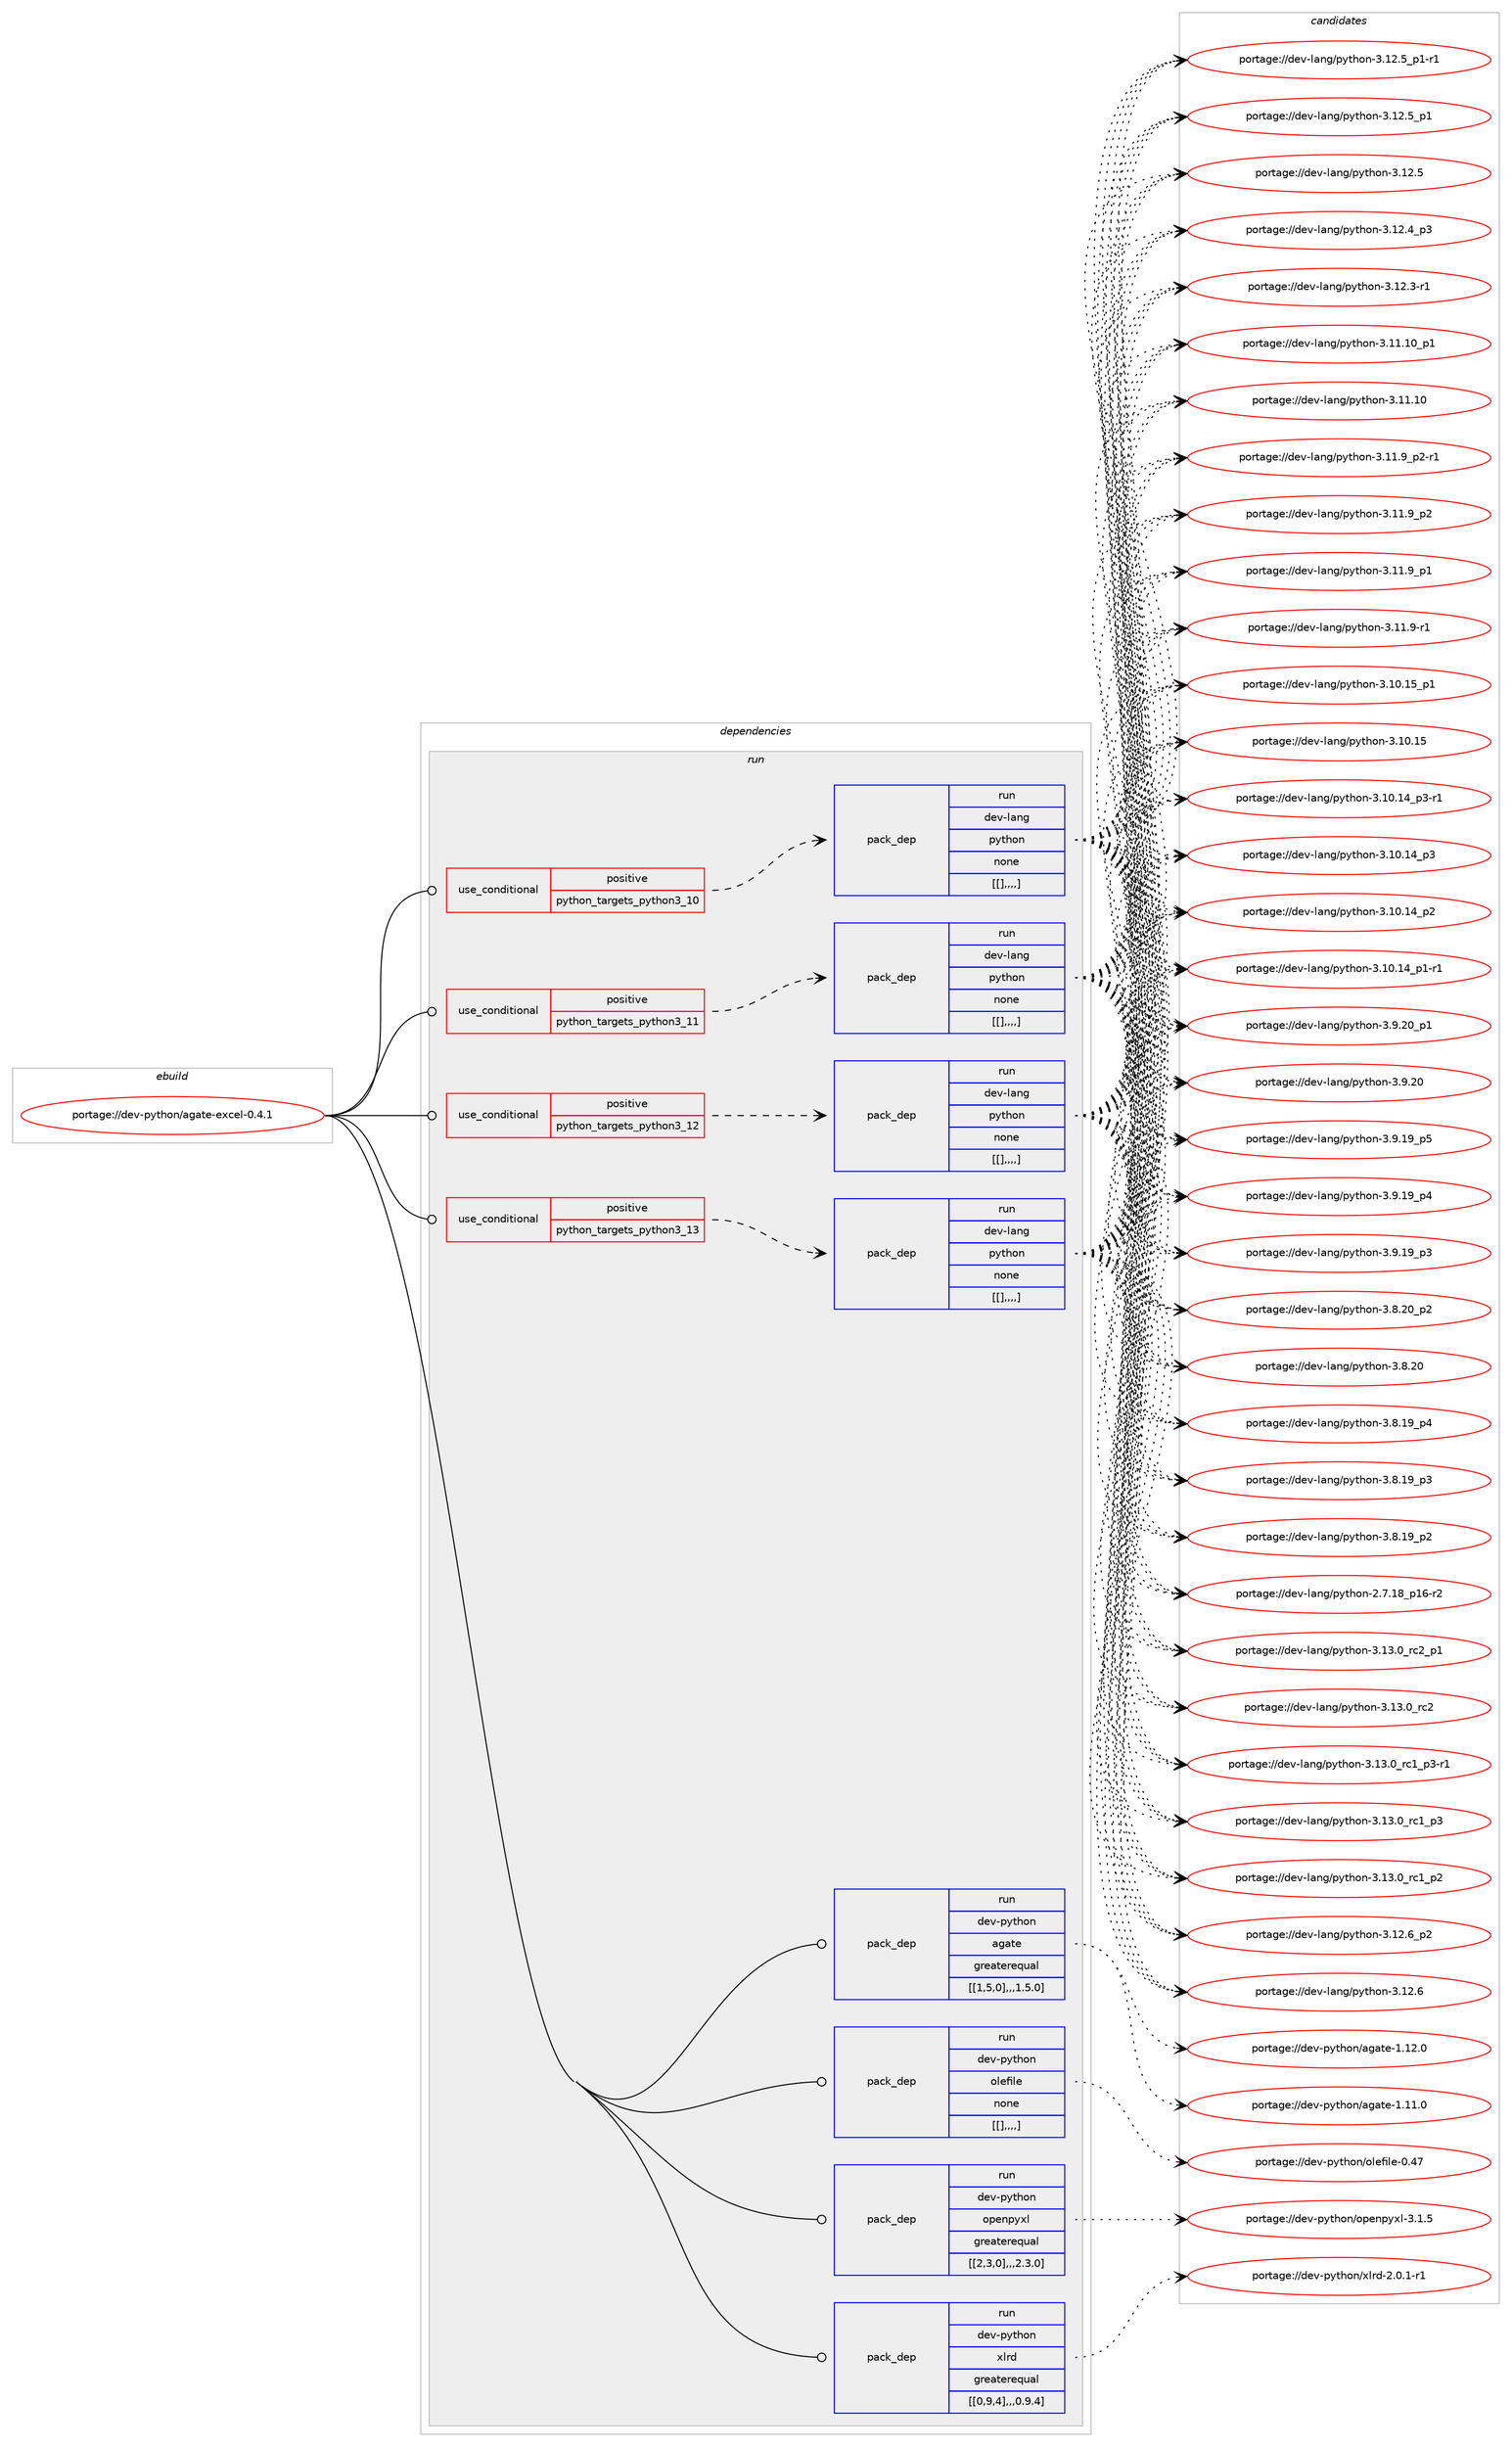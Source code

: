 digraph prolog {

# *************
# Graph options
# *************

newrank=true;
concentrate=true;
compound=true;
graph [rankdir=LR,fontname=Helvetica,fontsize=10,ranksep=1.5];#, ranksep=2.5, nodesep=0.2];
edge  [arrowhead=vee];
node  [fontname=Helvetica,fontsize=10];

# **********
# The ebuild
# **********

subgraph cluster_leftcol {
color=gray;
label=<<i>ebuild</i>>;
id [label="portage://dev-python/agate-excel-0.4.1", color=red, width=4, href="../dev-python/agate-excel-0.4.1.svg"];
}

# ****************
# The dependencies
# ****************

subgraph cluster_midcol {
color=gray;
label=<<i>dependencies</i>>;
subgraph cluster_compile {
fillcolor="#eeeeee";
style=filled;
label=<<i>compile</i>>;
}
subgraph cluster_compileandrun {
fillcolor="#eeeeee";
style=filled;
label=<<i>compile and run</i>>;
}
subgraph cluster_run {
fillcolor="#eeeeee";
style=filled;
label=<<i>run</i>>;
subgraph cond31753 {
dependency142944 [label=<<TABLE BORDER="0" CELLBORDER="1" CELLSPACING="0" CELLPADDING="4"><TR><TD ROWSPAN="3" CELLPADDING="10">use_conditional</TD></TR><TR><TD>positive</TD></TR><TR><TD>python_targets_python3_10</TD></TR></TABLE>>, shape=none, color=red];
subgraph pack109982 {
dependency142945 [label=<<TABLE BORDER="0" CELLBORDER="1" CELLSPACING="0" CELLPADDING="4" WIDTH="220"><TR><TD ROWSPAN="6" CELLPADDING="30">pack_dep</TD></TR><TR><TD WIDTH="110">run</TD></TR><TR><TD>dev-lang</TD></TR><TR><TD>python</TD></TR><TR><TD>none</TD></TR><TR><TD>[[],,,,]</TD></TR></TABLE>>, shape=none, color=blue];
}
dependency142944:e -> dependency142945:w [weight=20,style="dashed",arrowhead="vee"];
}
id:e -> dependency142944:w [weight=20,style="solid",arrowhead="odot"];
subgraph cond31754 {
dependency142946 [label=<<TABLE BORDER="0" CELLBORDER="1" CELLSPACING="0" CELLPADDING="4"><TR><TD ROWSPAN="3" CELLPADDING="10">use_conditional</TD></TR><TR><TD>positive</TD></TR><TR><TD>python_targets_python3_11</TD></TR></TABLE>>, shape=none, color=red];
subgraph pack109983 {
dependency142947 [label=<<TABLE BORDER="0" CELLBORDER="1" CELLSPACING="0" CELLPADDING="4" WIDTH="220"><TR><TD ROWSPAN="6" CELLPADDING="30">pack_dep</TD></TR><TR><TD WIDTH="110">run</TD></TR><TR><TD>dev-lang</TD></TR><TR><TD>python</TD></TR><TR><TD>none</TD></TR><TR><TD>[[],,,,]</TD></TR></TABLE>>, shape=none, color=blue];
}
dependency142946:e -> dependency142947:w [weight=20,style="dashed",arrowhead="vee"];
}
id:e -> dependency142946:w [weight=20,style="solid",arrowhead="odot"];
subgraph cond31755 {
dependency142948 [label=<<TABLE BORDER="0" CELLBORDER="1" CELLSPACING="0" CELLPADDING="4"><TR><TD ROWSPAN="3" CELLPADDING="10">use_conditional</TD></TR><TR><TD>positive</TD></TR><TR><TD>python_targets_python3_12</TD></TR></TABLE>>, shape=none, color=red];
subgraph pack109984 {
dependency142949 [label=<<TABLE BORDER="0" CELLBORDER="1" CELLSPACING="0" CELLPADDING="4" WIDTH="220"><TR><TD ROWSPAN="6" CELLPADDING="30">pack_dep</TD></TR><TR><TD WIDTH="110">run</TD></TR><TR><TD>dev-lang</TD></TR><TR><TD>python</TD></TR><TR><TD>none</TD></TR><TR><TD>[[],,,,]</TD></TR></TABLE>>, shape=none, color=blue];
}
dependency142948:e -> dependency142949:w [weight=20,style="dashed",arrowhead="vee"];
}
id:e -> dependency142948:w [weight=20,style="solid",arrowhead="odot"];
subgraph cond31756 {
dependency142950 [label=<<TABLE BORDER="0" CELLBORDER="1" CELLSPACING="0" CELLPADDING="4"><TR><TD ROWSPAN="3" CELLPADDING="10">use_conditional</TD></TR><TR><TD>positive</TD></TR><TR><TD>python_targets_python3_13</TD></TR></TABLE>>, shape=none, color=red];
subgraph pack109985 {
dependency142951 [label=<<TABLE BORDER="0" CELLBORDER="1" CELLSPACING="0" CELLPADDING="4" WIDTH="220"><TR><TD ROWSPAN="6" CELLPADDING="30">pack_dep</TD></TR><TR><TD WIDTH="110">run</TD></TR><TR><TD>dev-lang</TD></TR><TR><TD>python</TD></TR><TR><TD>none</TD></TR><TR><TD>[[],,,,]</TD></TR></TABLE>>, shape=none, color=blue];
}
dependency142950:e -> dependency142951:w [weight=20,style="dashed",arrowhead="vee"];
}
id:e -> dependency142950:w [weight=20,style="solid",arrowhead="odot"];
subgraph pack109986 {
dependency142952 [label=<<TABLE BORDER="0" CELLBORDER="1" CELLSPACING="0" CELLPADDING="4" WIDTH="220"><TR><TD ROWSPAN="6" CELLPADDING="30">pack_dep</TD></TR><TR><TD WIDTH="110">run</TD></TR><TR><TD>dev-python</TD></TR><TR><TD>agate</TD></TR><TR><TD>greaterequal</TD></TR><TR><TD>[[1,5,0],,,1.5.0]</TD></TR></TABLE>>, shape=none, color=blue];
}
id:e -> dependency142952:w [weight=20,style="solid",arrowhead="odot"];
subgraph pack109987 {
dependency142953 [label=<<TABLE BORDER="0" CELLBORDER="1" CELLSPACING="0" CELLPADDING="4" WIDTH="220"><TR><TD ROWSPAN="6" CELLPADDING="30">pack_dep</TD></TR><TR><TD WIDTH="110">run</TD></TR><TR><TD>dev-python</TD></TR><TR><TD>olefile</TD></TR><TR><TD>none</TD></TR><TR><TD>[[],,,,]</TD></TR></TABLE>>, shape=none, color=blue];
}
id:e -> dependency142953:w [weight=20,style="solid",arrowhead="odot"];
subgraph pack109988 {
dependency142954 [label=<<TABLE BORDER="0" CELLBORDER="1" CELLSPACING="0" CELLPADDING="4" WIDTH="220"><TR><TD ROWSPAN="6" CELLPADDING="30">pack_dep</TD></TR><TR><TD WIDTH="110">run</TD></TR><TR><TD>dev-python</TD></TR><TR><TD>openpyxl</TD></TR><TR><TD>greaterequal</TD></TR><TR><TD>[[2,3,0],,,2.3.0]</TD></TR></TABLE>>, shape=none, color=blue];
}
id:e -> dependency142954:w [weight=20,style="solid",arrowhead="odot"];
subgraph pack109989 {
dependency142955 [label=<<TABLE BORDER="0" CELLBORDER="1" CELLSPACING="0" CELLPADDING="4" WIDTH="220"><TR><TD ROWSPAN="6" CELLPADDING="30">pack_dep</TD></TR><TR><TD WIDTH="110">run</TD></TR><TR><TD>dev-python</TD></TR><TR><TD>xlrd</TD></TR><TR><TD>greaterequal</TD></TR><TR><TD>[[0,9,4],,,0.9.4]</TD></TR></TABLE>>, shape=none, color=blue];
}
id:e -> dependency142955:w [weight=20,style="solid",arrowhead="odot"];
}
}

# **************
# The candidates
# **************

subgraph cluster_choices {
rank=same;
color=gray;
label=<<i>candidates</i>>;

subgraph choice109982 {
color=black;
nodesep=1;
choice100101118451089711010347112121116104111110455146495146489511499509511249 [label="portage://dev-lang/python-3.13.0_rc2_p1", color=red, width=4,href="../dev-lang/python-3.13.0_rc2_p1.svg"];
choice10010111845108971101034711212111610411111045514649514648951149950 [label="portage://dev-lang/python-3.13.0_rc2", color=red, width=4,href="../dev-lang/python-3.13.0_rc2.svg"];
choice1001011184510897110103471121211161041111104551464951464895114994995112514511449 [label="portage://dev-lang/python-3.13.0_rc1_p3-r1", color=red, width=4,href="../dev-lang/python-3.13.0_rc1_p3-r1.svg"];
choice100101118451089711010347112121116104111110455146495146489511499499511251 [label="portage://dev-lang/python-3.13.0_rc1_p3", color=red, width=4,href="../dev-lang/python-3.13.0_rc1_p3.svg"];
choice100101118451089711010347112121116104111110455146495146489511499499511250 [label="portage://dev-lang/python-3.13.0_rc1_p2", color=red, width=4,href="../dev-lang/python-3.13.0_rc1_p2.svg"];
choice100101118451089711010347112121116104111110455146495046549511250 [label="portage://dev-lang/python-3.12.6_p2", color=red, width=4,href="../dev-lang/python-3.12.6_p2.svg"];
choice10010111845108971101034711212111610411111045514649504654 [label="portage://dev-lang/python-3.12.6", color=red, width=4,href="../dev-lang/python-3.12.6.svg"];
choice1001011184510897110103471121211161041111104551464950465395112494511449 [label="portage://dev-lang/python-3.12.5_p1-r1", color=red, width=4,href="../dev-lang/python-3.12.5_p1-r1.svg"];
choice100101118451089711010347112121116104111110455146495046539511249 [label="portage://dev-lang/python-3.12.5_p1", color=red, width=4,href="../dev-lang/python-3.12.5_p1.svg"];
choice10010111845108971101034711212111610411111045514649504653 [label="portage://dev-lang/python-3.12.5", color=red, width=4,href="../dev-lang/python-3.12.5.svg"];
choice100101118451089711010347112121116104111110455146495046529511251 [label="portage://dev-lang/python-3.12.4_p3", color=red, width=4,href="../dev-lang/python-3.12.4_p3.svg"];
choice100101118451089711010347112121116104111110455146495046514511449 [label="portage://dev-lang/python-3.12.3-r1", color=red, width=4,href="../dev-lang/python-3.12.3-r1.svg"];
choice10010111845108971101034711212111610411111045514649494649489511249 [label="portage://dev-lang/python-3.11.10_p1", color=red, width=4,href="../dev-lang/python-3.11.10_p1.svg"];
choice1001011184510897110103471121211161041111104551464949464948 [label="portage://dev-lang/python-3.11.10", color=red, width=4,href="../dev-lang/python-3.11.10.svg"];
choice1001011184510897110103471121211161041111104551464949465795112504511449 [label="portage://dev-lang/python-3.11.9_p2-r1", color=red, width=4,href="../dev-lang/python-3.11.9_p2-r1.svg"];
choice100101118451089711010347112121116104111110455146494946579511250 [label="portage://dev-lang/python-3.11.9_p2", color=red, width=4,href="../dev-lang/python-3.11.9_p2.svg"];
choice100101118451089711010347112121116104111110455146494946579511249 [label="portage://dev-lang/python-3.11.9_p1", color=red, width=4,href="../dev-lang/python-3.11.9_p1.svg"];
choice100101118451089711010347112121116104111110455146494946574511449 [label="portage://dev-lang/python-3.11.9-r1", color=red, width=4,href="../dev-lang/python-3.11.9-r1.svg"];
choice10010111845108971101034711212111610411111045514649484649539511249 [label="portage://dev-lang/python-3.10.15_p1", color=red, width=4,href="../dev-lang/python-3.10.15_p1.svg"];
choice1001011184510897110103471121211161041111104551464948464953 [label="portage://dev-lang/python-3.10.15", color=red, width=4,href="../dev-lang/python-3.10.15.svg"];
choice100101118451089711010347112121116104111110455146494846495295112514511449 [label="portage://dev-lang/python-3.10.14_p3-r1", color=red, width=4,href="../dev-lang/python-3.10.14_p3-r1.svg"];
choice10010111845108971101034711212111610411111045514649484649529511251 [label="portage://dev-lang/python-3.10.14_p3", color=red, width=4,href="../dev-lang/python-3.10.14_p3.svg"];
choice10010111845108971101034711212111610411111045514649484649529511250 [label="portage://dev-lang/python-3.10.14_p2", color=red, width=4,href="../dev-lang/python-3.10.14_p2.svg"];
choice100101118451089711010347112121116104111110455146494846495295112494511449 [label="portage://dev-lang/python-3.10.14_p1-r1", color=red, width=4,href="../dev-lang/python-3.10.14_p1-r1.svg"];
choice100101118451089711010347112121116104111110455146574650489511249 [label="portage://dev-lang/python-3.9.20_p1", color=red, width=4,href="../dev-lang/python-3.9.20_p1.svg"];
choice10010111845108971101034711212111610411111045514657465048 [label="portage://dev-lang/python-3.9.20", color=red, width=4,href="../dev-lang/python-3.9.20.svg"];
choice100101118451089711010347112121116104111110455146574649579511253 [label="portage://dev-lang/python-3.9.19_p5", color=red, width=4,href="../dev-lang/python-3.9.19_p5.svg"];
choice100101118451089711010347112121116104111110455146574649579511252 [label="portage://dev-lang/python-3.9.19_p4", color=red, width=4,href="../dev-lang/python-3.9.19_p4.svg"];
choice100101118451089711010347112121116104111110455146574649579511251 [label="portage://dev-lang/python-3.9.19_p3", color=red, width=4,href="../dev-lang/python-3.9.19_p3.svg"];
choice100101118451089711010347112121116104111110455146564650489511250 [label="portage://dev-lang/python-3.8.20_p2", color=red, width=4,href="../dev-lang/python-3.8.20_p2.svg"];
choice10010111845108971101034711212111610411111045514656465048 [label="portage://dev-lang/python-3.8.20", color=red, width=4,href="../dev-lang/python-3.8.20.svg"];
choice100101118451089711010347112121116104111110455146564649579511252 [label="portage://dev-lang/python-3.8.19_p4", color=red, width=4,href="../dev-lang/python-3.8.19_p4.svg"];
choice100101118451089711010347112121116104111110455146564649579511251 [label="portage://dev-lang/python-3.8.19_p3", color=red, width=4,href="../dev-lang/python-3.8.19_p3.svg"];
choice100101118451089711010347112121116104111110455146564649579511250 [label="portage://dev-lang/python-3.8.19_p2", color=red, width=4,href="../dev-lang/python-3.8.19_p2.svg"];
choice100101118451089711010347112121116104111110455046554649569511249544511450 [label="portage://dev-lang/python-2.7.18_p16-r2", color=red, width=4,href="../dev-lang/python-2.7.18_p16-r2.svg"];
dependency142945:e -> choice100101118451089711010347112121116104111110455146495146489511499509511249:w [style=dotted,weight="100"];
dependency142945:e -> choice10010111845108971101034711212111610411111045514649514648951149950:w [style=dotted,weight="100"];
dependency142945:e -> choice1001011184510897110103471121211161041111104551464951464895114994995112514511449:w [style=dotted,weight="100"];
dependency142945:e -> choice100101118451089711010347112121116104111110455146495146489511499499511251:w [style=dotted,weight="100"];
dependency142945:e -> choice100101118451089711010347112121116104111110455146495146489511499499511250:w [style=dotted,weight="100"];
dependency142945:e -> choice100101118451089711010347112121116104111110455146495046549511250:w [style=dotted,weight="100"];
dependency142945:e -> choice10010111845108971101034711212111610411111045514649504654:w [style=dotted,weight="100"];
dependency142945:e -> choice1001011184510897110103471121211161041111104551464950465395112494511449:w [style=dotted,weight="100"];
dependency142945:e -> choice100101118451089711010347112121116104111110455146495046539511249:w [style=dotted,weight="100"];
dependency142945:e -> choice10010111845108971101034711212111610411111045514649504653:w [style=dotted,weight="100"];
dependency142945:e -> choice100101118451089711010347112121116104111110455146495046529511251:w [style=dotted,weight="100"];
dependency142945:e -> choice100101118451089711010347112121116104111110455146495046514511449:w [style=dotted,weight="100"];
dependency142945:e -> choice10010111845108971101034711212111610411111045514649494649489511249:w [style=dotted,weight="100"];
dependency142945:e -> choice1001011184510897110103471121211161041111104551464949464948:w [style=dotted,weight="100"];
dependency142945:e -> choice1001011184510897110103471121211161041111104551464949465795112504511449:w [style=dotted,weight="100"];
dependency142945:e -> choice100101118451089711010347112121116104111110455146494946579511250:w [style=dotted,weight="100"];
dependency142945:e -> choice100101118451089711010347112121116104111110455146494946579511249:w [style=dotted,weight="100"];
dependency142945:e -> choice100101118451089711010347112121116104111110455146494946574511449:w [style=dotted,weight="100"];
dependency142945:e -> choice10010111845108971101034711212111610411111045514649484649539511249:w [style=dotted,weight="100"];
dependency142945:e -> choice1001011184510897110103471121211161041111104551464948464953:w [style=dotted,weight="100"];
dependency142945:e -> choice100101118451089711010347112121116104111110455146494846495295112514511449:w [style=dotted,weight="100"];
dependency142945:e -> choice10010111845108971101034711212111610411111045514649484649529511251:w [style=dotted,weight="100"];
dependency142945:e -> choice10010111845108971101034711212111610411111045514649484649529511250:w [style=dotted,weight="100"];
dependency142945:e -> choice100101118451089711010347112121116104111110455146494846495295112494511449:w [style=dotted,weight="100"];
dependency142945:e -> choice100101118451089711010347112121116104111110455146574650489511249:w [style=dotted,weight="100"];
dependency142945:e -> choice10010111845108971101034711212111610411111045514657465048:w [style=dotted,weight="100"];
dependency142945:e -> choice100101118451089711010347112121116104111110455146574649579511253:w [style=dotted,weight="100"];
dependency142945:e -> choice100101118451089711010347112121116104111110455146574649579511252:w [style=dotted,weight="100"];
dependency142945:e -> choice100101118451089711010347112121116104111110455146574649579511251:w [style=dotted,weight="100"];
dependency142945:e -> choice100101118451089711010347112121116104111110455146564650489511250:w [style=dotted,weight="100"];
dependency142945:e -> choice10010111845108971101034711212111610411111045514656465048:w [style=dotted,weight="100"];
dependency142945:e -> choice100101118451089711010347112121116104111110455146564649579511252:w [style=dotted,weight="100"];
dependency142945:e -> choice100101118451089711010347112121116104111110455146564649579511251:w [style=dotted,weight="100"];
dependency142945:e -> choice100101118451089711010347112121116104111110455146564649579511250:w [style=dotted,weight="100"];
dependency142945:e -> choice100101118451089711010347112121116104111110455046554649569511249544511450:w [style=dotted,weight="100"];
}
subgraph choice109983 {
color=black;
nodesep=1;
choice100101118451089711010347112121116104111110455146495146489511499509511249 [label="portage://dev-lang/python-3.13.0_rc2_p1", color=red, width=4,href="../dev-lang/python-3.13.0_rc2_p1.svg"];
choice10010111845108971101034711212111610411111045514649514648951149950 [label="portage://dev-lang/python-3.13.0_rc2", color=red, width=4,href="../dev-lang/python-3.13.0_rc2.svg"];
choice1001011184510897110103471121211161041111104551464951464895114994995112514511449 [label="portage://dev-lang/python-3.13.0_rc1_p3-r1", color=red, width=4,href="../dev-lang/python-3.13.0_rc1_p3-r1.svg"];
choice100101118451089711010347112121116104111110455146495146489511499499511251 [label="portage://dev-lang/python-3.13.0_rc1_p3", color=red, width=4,href="../dev-lang/python-3.13.0_rc1_p3.svg"];
choice100101118451089711010347112121116104111110455146495146489511499499511250 [label="portage://dev-lang/python-3.13.0_rc1_p2", color=red, width=4,href="../dev-lang/python-3.13.0_rc1_p2.svg"];
choice100101118451089711010347112121116104111110455146495046549511250 [label="portage://dev-lang/python-3.12.6_p2", color=red, width=4,href="../dev-lang/python-3.12.6_p2.svg"];
choice10010111845108971101034711212111610411111045514649504654 [label="portage://dev-lang/python-3.12.6", color=red, width=4,href="../dev-lang/python-3.12.6.svg"];
choice1001011184510897110103471121211161041111104551464950465395112494511449 [label="portage://dev-lang/python-3.12.5_p1-r1", color=red, width=4,href="../dev-lang/python-3.12.5_p1-r1.svg"];
choice100101118451089711010347112121116104111110455146495046539511249 [label="portage://dev-lang/python-3.12.5_p1", color=red, width=4,href="../dev-lang/python-3.12.5_p1.svg"];
choice10010111845108971101034711212111610411111045514649504653 [label="portage://dev-lang/python-3.12.5", color=red, width=4,href="../dev-lang/python-3.12.5.svg"];
choice100101118451089711010347112121116104111110455146495046529511251 [label="portage://dev-lang/python-3.12.4_p3", color=red, width=4,href="../dev-lang/python-3.12.4_p3.svg"];
choice100101118451089711010347112121116104111110455146495046514511449 [label="portage://dev-lang/python-3.12.3-r1", color=red, width=4,href="../dev-lang/python-3.12.3-r1.svg"];
choice10010111845108971101034711212111610411111045514649494649489511249 [label="portage://dev-lang/python-3.11.10_p1", color=red, width=4,href="../dev-lang/python-3.11.10_p1.svg"];
choice1001011184510897110103471121211161041111104551464949464948 [label="portage://dev-lang/python-3.11.10", color=red, width=4,href="../dev-lang/python-3.11.10.svg"];
choice1001011184510897110103471121211161041111104551464949465795112504511449 [label="portage://dev-lang/python-3.11.9_p2-r1", color=red, width=4,href="../dev-lang/python-3.11.9_p2-r1.svg"];
choice100101118451089711010347112121116104111110455146494946579511250 [label="portage://dev-lang/python-3.11.9_p2", color=red, width=4,href="../dev-lang/python-3.11.9_p2.svg"];
choice100101118451089711010347112121116104111110455146494946579511249 [label="portage://dev-lang/python-3.11.9_p1", color=red, width=4,href="../dev-lang/python-3.11.9_p1.svg"];
choice100101118451089711010347112121116104111110455146494946574511449 [label="portage://dev-lang/python-3.11.9-r1", color=red, width=4,href="../dev-lang/python-3.11.9-r1.svg"];
choice10010111845108971101034711212111610411111045514649484649539511249 [label="portage://dev-lang/python-3.10.15_p1", color=red, width=4,href="../dev-lang/python-3.10.15_p1.svg"];
choice1001011184510897110103471121211161041111104551464948464953 [label="portage://dev-lang/python-3.10.15", color=red, width=4,href="../dev-lang/python-3.10.15.svg"];
choice100101118451089711010347112121116104111110455146494846495295112514511449 [label="portage://dev-lang/python-3.10.14_p3-r1", color=red, width=4,href="../dev-lang/python-3.10.14_p3-r1.svg"];
choice10010111845108971101034711212111610411111045514649484649529511251 [label="portage://dev-lang/python-3.10.14_p3", color=red, width=4,href="../dev-lang/python-3.10.14_p3.svg"];
choice10010111845108971101034711212111610411111045514649484649529511250 [label="portage://dev-lang/python-3.10.14_p2", color=red, width=4,href="../dev-lang/python-3.10.14_p2.svg"];
choice100101118451089711010347112121116104111110455146494846495295112494511449 [label="portage://dev-lang/python-3.10.14_p1-r1", color=red, width=4,href="../dev-lang/python-3.10.14_p1-r1.svg"];
choice100101118451089711010347112121116104111110455146574650489511249 [label="portage://dev-lang/python-3.9.20_p1", color=red, width=4,href="../dev-lang/python-3.9.20_p1.svg"];
choice10010111845108971101034711212111610411111045514657465048 [label="portage://dev-lang/python-3.9.20", color=red, width=4,href="../dev-lang/python-3.9.20.svg"];
choice100101118451089711010347112121116104111110455146574649579511253 [label="portage://dev-lang/python-3.9.19_p5", color=red, width=4,href="../dev-lang/python-3.9.19_p5.svg"];
choice100101118451089711010347112121116104111110455146574649579511252 [label="portage://dev-lang/python-3.9.19_p4", color=red, width=4,href="../dev-lang/python-3.9.19_p4.svg"];
choice100101118451089711010347112121116104111110455146574649579511251 [label="portage://dev-lang/python-3.9.19_p3", color=red, width=4,href="../dev-lang/python-3.9.19_p3.svg"];
choice100101118451089711010347112121116104111110455146564650489511250 [label="portage://dev-lang/python-3.8.20_p2", color=red, width=4,href="../dev-lang/python-3.8.20_p2.svg"];
choice10010111845108971101034711212111610411111045514656465048 [label="portage://dev-lang/python-3.8.20", color=red, width=4,href="../dev-lang/python-3.8.20.svg"];
choice100101118451089711010347112121116104111110455146564649579511252 [label="portage://dev-lang/python-3.8.19_p4", color=red, width=4,href="../dev-lang/python-3.8.19_p4.svg"];
choice100101118451089711010347112121116104111110455146564649579511251 [label="portage://dev-lang/python-3.8.19_p3", color=red, width=4,href="../dev-lang/python-3.8.19_p3.svg"];
choice100101118451089711010347112121116104111110455146564649579511250 [label="portage://dev-lang/python-3.8.19_p2", color=red, width=4,href="../dev-lang/python-3.8.19_p2.svg"];
choice100101118451089711010347112121116104111110455046554649569511249544511450 [label="portage://dev-lang/python-2.7.18_p16-r2", color=red, width=4,href="../dev-lang/python-2.7.18_p16-r2.svg"];
dependency142947:e -> choice100101118451089711010347112121116104111110455146495146489511499509511249:w [style=dotted,weight="100"];
dependency142947:e -> choice10010111845108971101034711212111610411111045514649514648951149950:w [style=dotted,weight="100"];
dependency142947:e -> choice1001011184510897110103471121211161041111104551464951464895114994995112514511449:w [style=dotted,weight="100"];
dependency142947:e -> choice100101118451089711010347112121116104111110455146495146489511499499511251:w [style=dotted,weight="100"];
dependency142947:e -> choice100101118451089711010347112121116104111110455146495146489511499499511250:w [style=dotted,weight="100"];
dependency142947:e -> choice100101118451089711010347112121116104111110455146495046549511250:w [style=dotted,weight="100"];
dependency142947:e -> choice10010111845108971101034711212111610411111045514649504654:w [style=dotted,weight="100"];
dependency142947:e -> choice1001011184510897110103471121211161041111104551464950465395112494511449:w [style=dotted,weight="100"];
dependency142947:e -> choice100101118451089711010347112121116104111110455146495046539511249:w [style=dotted,weight="100"];
dependency142947:e -> choice10010111845108971101034711212111610411111045514649504653:w [style=dotted,weight="100"];
dependency142947:e -> choice100101118451089711010347112121116104111110455146495046529511251:w [style=dotted,weight="100"];
dependency142947:e -> choice100101118451089711010347112121116104111110455146495046514511449:w [style=dotted,weight="100"];
dependency142947:e -> choice10010111845108971101034711212111610411111045514649494649489511249:w [style=dotted,weight="100"];
dependency142947:e -> choice1001011184510897110103471121211161041111104551464949464948:w [style=dotted,weight="100"];
dependency142947:e -> choice1001011184510897110103471121211161041111104551464949465795112504511449:w [style=dotted,weight="100"];
dependency142947:e -> choice100101118451089711010347112121116104111110455146494946579511250:w [style=dotted,weight="100"];
dependency142947:e -> choice100101118451089711010347112121116104111110455146494946579511249:w [style=dotted,weight="100"];
dependency142947:e -> choice100101118451089711010347112121116104111110455146494946574511449:w [style=dotted,weight="100"];
dependency142947:e -> choice10010111845108971101034711212111610411111045514649484649539511249:w [style=dotted,weight="100"];
dependency142947:e -> choice1001011184510897110103471121211161041111104551464948464953:w [style=dotted,weight="100"];
dependency142947:e -> choice100101118451089711010347112121116104111110455146494846495295112514511449:w [style=dotted,weight="100"];
dependency142947:e -> choice10010111845108971101034711212111610411111045514649484649529511251:w [style=dotted,weight="100"];
dependency142947:e -> choice10010111845108971101034711212111610411111045514649484649529511250:w [style=dotted,weight="100"];
dependency142947:e -> choice100101118451089711010347112121116104111110455146494846495295112494511449:w [style=dotted,weight="100"];
dependency142947:e -> choice100101118451089711010347112121116104111110455146574650489511249:w [style=dotted,weight="100"];
dependency142947:e -> choice10010111845108971101034711212111610411111045514657465048:w [style=dotted,weight="100"];
dependency142947:e -> choice100101118451089711010347112121116104111110455146574649579511253:w [style=dotted,weight="100"];
dependency142947:e -> choice100101118451089711010347112121116104111110455146574649579511252:w [style=dotted,weight="100"];
dependency142947:e -> choice100101118451089711010347112121116104111110455146574649579511251:w [style=dotted,weight="100"];
dependency142947:e -> choice100101118451089711010347112121116104111110455146564650489511250:w [style=dotted,weight="100"];
dependency142947:e -> choice10010111845108971101034711212111610411111045514656465048:w [style=dotted,weight="100"];
dependency142947:e -> choice100101118451089711010347112121116104111110455146564649579511252:w [style=dotted,weight="100"];
dependency142947:e -> choice100101118451089711010347112121116104111110455146564649579511251:w [style=dotted,weight="100"];
dependency142947:e -> choice100101118451089711010347112121116104111110455146564649579511250:w [style=dotted,weight="100"];
dependency142947:e -> choice100101118451089711010347112121116104111110455046554649569511249544511450:w [style=dotted,weight="100"];
}
subgraph choice109984 {
color=black;
nodesep=1;
choice100101118451089711010347112121116104111110455146495146489511499509511249 [label="portage://dev-lang/python-3.13.0_rc2_p1", color=red, width=4,href="../dev-lang/python-3.13.0_rc2_p1.svg"];
choice10010111845108971101034711212111610411111045514649514648951149950 [label="portage://dev-lang/python-3.13.0_rc2", color=red, width=4,href="../dev-lang/python-3.13.0_rc2.svg"];
choice1001011184510897110103471121211161041111104551464951464895114994995112514511449 [label="portage://dev-lang/python-3.13.0_rc1_p3-r1", color=red, width=4,href="../dev-lang/python-3.13.0_rc1_p3-r1.svg"];
choice100101118451089711010347112121116104111110455146495146489511499499511251 [label="portage://dev-lang/python-3.13.0_rc1_p3", color=red, width=4,href="../dev-lang/python-3.13.0_rc1_p3.svg"];
choice100101118451089711010347112121116104111110455146495146489511499499511250 [label="portage://dev-lang/python-3.13.0_rc1_p2", color=red, width=4,href="../dev-lang/python-3.13.0_rc1_p2.svg"];
choice100101118451089711010347112121116104111110455146495046549511250 [label="portage://dev-lang/python-3.12.6_p2", color=red, width=4,href="../dev-lang/python-3.12.6_p2.svg"];
choice10010111845108971101034711212111610411111045514649504654 [label="portage://dev-lang/python-3.12.6", color=red, width=4,href="../dev-lang/python-3.12.6.svg"];
choice1001011184510897110103471121211161041111104551464950465395112494511449 [label="portage://dev-lang/python-3.12.5_p1-r1", color=red, width=4,href="../dev-lang/python-3.12.5_p1-r1.svg"];
choice100101118451089711010347112121116104111110455146495046539511249 [label="portage://dev-lang/python-3.12.5_p1", color=red, width=4,href="../dev-lang/python-3.12.5_p1.svg"];
choice10010111845108971101034711212111610411111045514649504653 [label="portage://dev-lang/python-3.12.5", color=red, width=4,href="../dev-lang/python-3.12.5.svg"];
choice100101118451089711010347112121116104111110455146495046529511251 [label="portage://dev-lang/python-3.12.4_p3", color=red, width=4,href="../dev-lang/python-3.12.4_p3.svg"];
choice100101118451089711010347112121116104111110455146495046514511449 [label="portage://dev-lang/python-3.12.3-r1", color=red, width=4,href="../dev-lang/python-3.12.3-r1.svg"];
choice10010111845108971101034711212111610411111045514649494649489511249 [label="portage://dev-lang/python-3.11.10_p1", color=red, width=4,href="../dev-lang/python-3.11.10_p1.svg"];
choice1001011184510897110103471121211161041111104551464949464948 [label="portage://dev-lang/python-3.11.10", color=red, width=4,href="../dev-lang/python-3.11.10.svg"];
choice1001011184510897110103471121211161041111104551464949465795112504511449 [label="portage://dev-lang/python-3.11.9_p2-r1", color=red, width=4,href="../dev-lang/python-3.11.9_p2-r1.svg"];
choice100101118451089711010347112121116104111110455146494946579511250 [label="portage://dev-lang/python-3.11.9_p2", color=red, width=4,href="../dev-lang/python-3.11.9_p2.svg"];
choice100101118451089711010347112121116104111110455146494946579511249 [label="portage://dev-lang/python-3.11.9_p1", color=red, width=4,href="../dev-lang/python-3.11.9_p1.svg"];
choice100101118451089711010347112121116104111110455146494946574511449 [label="portage://dev-lang/python-3.11.9-r1", color=red, width=4,href="../dev-lang/python-3.11.9-r1.svg"];
choice10010111845108971101034711212111610411111045514649484649539511249 [label="portage://dev-lang/python-3.10.15_p1", color=red, width=4,href="../dev-lang/python-3.10.15_p1.svg"];
choice1001011184510897110103471121211161041111104551464948464953 [label="portage://dev-lang/python-3.10.15", color=red, width=4,href="../dev-lang/python-3.10.15.svg"];
choice100101118451089711010347112121116104111110455146494846495295112514511449 [label="portage://dev-lang/python-3.10.14_p3-r1", color=red, width=4,href="../dev-lang/python-3.10.14_p3-r1.svg"];
choice10010111845108971101034711212111610411111045514649484649529511251 [label="portage://dev-lang/python-3.10.14_p3", color=red, width=4,href="../dev-lang/python-3.10.14_p3.svg"];
choice10010111845108971101034711212111610411111045514649484649529511250 [label="portage://dev-lang/python-3.10.14_p2", color=red, width=4,href="../dev-lang/python-3.10.14_p2.svg"];
choice100101118451089711010347112121116104111110455146494846495295112494511449 [label="portage://dev-lang/python-3.10.14_p1-r1", color=red, width=4,href="../dev-lang/python-3.10.14_p1-r1.svg"];
choice100101118451089711010347112121116104111110455146574650489511249 [label="portage://dev-lang/python-3.9.20_p1", color=red, width=4,href="../dev-lang/python-3.9.20_p1.svg"];
choice10010111845108971101034711212111610411111045514657465048 [label="portage://dev-lang/python-3.9.20", color=red, width=4,href="../dev-lang/python-3.9.20.svg"];
choice100101118451089711010347112121116104111110455146574649579511253 [label="portage://dev-lang/python-3.9.19_p5", color=red, width=4,href="../dev-lang/python-3.9.19_p5.svg"];
choice100101118451089711010347112121116104111110455146574649579511252 [label="portage://dev-lang/python-3.9.19_p4", color=red, width=4,href="../dev-lang/python-3.9.19_p4.svg"];
choice100101118451089711010347112121116104111110455146574649579511251 [label="portage://dev-lang/python-3.9.19_p3", color=red, width=4,href="../dev-lang/python-3.9.19_p3.svg"];
choice100101118451089711010347112121116104111110455146564650489511250 [label="portage://dev-lang/python-3.8.20_p2", color=red, width=4,href="../dev-lang/python-3.8.20_p2.svg"];
choice10010111845108971101034711212111610411111045514656465048 [label="portage://dev-lang/python-3.8.20", color=red, width=4,href="../dev-lang/python-3.8.20.svg"];
choice100101118451089711010347112121116104111110455146564649579511252 [label="portage://dev-lang/python-3.8.19_p4", color=red, width=4,href="../dev-lang/python-3.8.19_p4.svg"];
choice100101118451089711010347112121116104111110455146564649579511251 [label="portage://dev-lang/python-3.8.19_p3", color=red, width=4,href="../dev-lang/python-3.8.19_p3.svg"];
choice100101118451089711010347112121116104111110455146564649579511250 [label="portage://dev-lang/python-3.8.19_p2", color=red, width=4,href="../dev-lang/python-3.8.19_p2.svg"];
choice100101118451089711010347112121116104111110455046554649569511249544511450 [label="portage://dev-lang/python-2.7.18_p16-r2", color=red, width=4,href="../dev-lang/python-2.7.18_p16-r2.svg"];
dependency142949:e -> choice100101118451089711010347112121116104111110455146495146489511499509511249:w [style=dotted,weight="100"];
dependency142949:e -> choice10010111845108971101034711212111610411111045514649514648951149950:w [style=dotted,weight="100"];
dependency142949:e -> choice1001011184510897110103471121211161041111104551464951464895114994995112514511449:w [style=dotted,weight="100"];
dependency142949:e -> choice100101118451089711010347112121116104111110455146495146489511499499511251:w [style=dotted,weight="100"];
dependency142949:e -> choice100101118451089711010347112121116104111110455146495146489511499499511250:w [style=dotted,weight="100"];
dependency142949:e -> choice100101118451089711010347112121116104111110455146495046549511250:w [style=dotted,weight="100"];
dependency142949:e -> choice10010111845108971101034711212111610411111045514649504654:w [style=dotted,weight="100"];
dependency142949:e -> choice1001011184510897110103471121211161041111104551464950465395112494511449:w [style=dotted,weight="100"];
dependency142949:e -> choice100101118451089711010347112121116104111110455146495046539511249:w [style=dotted,weight="100"];
dependency142949:e -> choice10010111845108971101034711212111610411111045514649504653:w [style=dotted,weight="100"];
dependency142949:e -> choice100101118451089711010347112121116104111110455146495046529511251:w [style=dotted,weight="100"];
dependency142949:e -> choice100101118451089711010347112121116104111110455146495046514511449:w [style=dotted,weight="100"];
dependency142949:e -> choice10010111845108971101034711212111610411111045514649494649489511249:w [style=dotted,weight="100"];
dependency142949:e -> choice1001011184510897110103471121211161041111104551464949464948:w [style=dotted,weight="100"];
dependency142949:e -> choice1001011184510897110103471121211161041111104551464949465795112504511449:w [style=dotted,weight="100"];
dependency142949:e -> choice100101118451089711010347112121116104111110455146494946579511250:w [style=dotted,weight="100"];
dependency142949:e -> choice100101118451089711010347112121116104111110455146494946579511249:w [style=dotted,weight="100"];
dependency142949:e -> choice100101118451089711010347112121116104111110455146494946574511449:w [style=dotted,weight="100"];
dependency142949:e -> choice10010111845108971101034711212111610411111045514649484649539511249:w [style=dotted,weight="100"];
dependency142949:e -> choice1001011184510897110103471121211161041111104551464948464953:w [style=dotted,weight="100"];
dependency142949:e -> choice100101118451089711010347112121116104111110455146494846495295112514511449:w [style=dotted,weight="100"];
dependency142949:e -> choice10010111845108971101034711212111610411111045514649484649529511251:w [style=dotted,weight="100"];
dependency142949:e -> choice10010111845108971101034711212111610411111045514649484649529511250:w [style=dotted,weight="100"];
dependency142949:e -> choice100101118451089711010347112121116104111110455146494846495295112494511449:w [style=dotted,weight="100"];
dependency142949:e -> choice100101118451089711010347112121116104111110455146574650489511249:w [style=dotted,weight="100"];
dependency142949:e -> choice10010111845108971101034711212111610411111045514657465048:w [style=dotted,weight="100"];
dependency142949:e -> choice100101118451089711010347112121116104111110455146574649579511253:w [style=dotted,weight="100"];
dependency142949:e -> choice100101118451089711010347112121116104111110455146574649579511252:w [style=dotted,weight="100"];
dependency142949:e -> choice100101118451089711010347112121116104111110455146574649579511251:w [style=dotted,weight="100"];
dependency142949:e -> choice100101118451089711010347112121116104111110455146564650489511250:w [style=dotted,weight="100"];
dependency142949:e -> choice10010111845108971101034711212111610411111045514656465048:w [style=dotted,weight="100"];
dependency142949:e -> choice100101118451089711010347112121116104111110455146564649579511252:w [style=dotted,weight="100"];
dependency142949:e -> choice100101118451089711010347112121116104111110455146564649579511251:w [style=dotted,weight="100"];
dependency142949:e -> choice100101118451089711010347112121116104111110455146564649579511250:w [style=dotted,weight="100"];
dependency142949:e -> choice100101118451089711010347112121116104111110455046554649569511249544511450:w [style=dotted,weight="100"];
}
subgraph choice109985 {
color=black;
nodesep=1;
choice100101118451089711010347112121116104111110455146495146489511499509511249 [label="portage://dev-lang/python-3.13.0_rc2_p1", color=red, width=4,href="../dev-lang/python-3.13.0_rc2_p1.svg"];
choice10010111845108971101034711212111610411111045514649514648951149950 [label="portage://dev-lang/python-3.13.0_rc2", color=red, width=4,href="../dev-lang/python-3.13.0_rc2.svg"];
choice1001011184510897110103471121211161041111104551464951464895114994995112514511449 [label="portage://dev-lang/python-3.13.0_rc1_p3-r1", color=red, width=4,href="../dev-lang/python-3.13.0_rc1_p3-r1.svg"];
choice100101118451089711010347112121116104111110455146495146489511499499511251 [label="portage://dev-lang/python-3.13.0_rc1_p3", color=red, width=4,href="../dev-lang/python-3.13.0_rc1_p3.svg"];
choice100101118451089711010347112121116104111110455146495146489511499499511250 [label="portage://dev-lang/python-3.13.0_rc1_p2", color=red, width=4,href="../dev-lang/python-3.13.0_rc1_p2.svg"];
choice100101118451089711010347112121116104111110455146495046549511250 [label="portage://dev-lang/python-3.12.6_p2", color=red, width=4,href="../dev-lang/python-3.12.6_p2.svg"];
choice10010111845108971101034711212111610411111045514649504654 [label="portage://dev-lang/python-3.12.6", color=red, width=4,href="../dev-lang/python-3.12.6.svg"];
choice1001011184510897110103471121211161041111104551464950465395112494511449 [label="portage://dev-lang/python-3.12.5_p1-r1", color=red, width=4,href="../dev-lang/python-3.12.5_p1-r1.svg"];
choice100101118451089711010347112121116104111110455146495046539511249 [label="portage://dev-lang/python-3.12.5_p1", color=red, width=4,href="../dev-lang/python-3.12.5_p1.svg"];
choice10010111845108971101034711212111610411111045514649504653 [label="portage://dev-lang/python-3.12.5", color=red, width=4,href="../dev-lang/python-3.12.5.svg"];
choice100101118451089711010347112121116104111110455146495046529511251 [label="portage://dev-lang/python-3.12.4_p3", color=red, width=4,href="../dev-lang/python-3.12.4_p3.svg"];
choice100101118451089711010347112121116104111110455146495046514511449 [label="portage://dev-lang/python-3.12.3-r1", color=red, width=4,href="../dev-lang/python-3.12.3-r1.svg"];
choice10010111845108971101034711212111610411111045514649494649489511249 [label="portage://dev-lang/python-3.11.10_p1", color=red, width=4,href="../dev-lang/python-3.11.10_p1.svg"];
choice1001011184510897110103471121211161041111104551464949464948 [label="portage://dev-lang/python-3.11.10", color=red, width=4,href="../dev-lang/python-3.11.10.svg"];
choice1001011184510897110103471121211161041111104551464949465795112504511449 [label="portage://dev-lang/python-3.11.9_p2-r1", color=red, width=4,href="../dev-lang/python-3.11.9_p2-r1.svg"];
choice100101118451089711010347112121116104111110455146494946579511250 [label="portage://dev-lang/python-3.11.9_p2", color=red, width=4,href="../dev-lang/python-3.11.9_p2.svg"];
choice100101118451089711010347112121116104111110455146494946579511249 [label="portage://dev-lang/python-3.11.9_p1", color=red, width=4,href="../dev-lang/python-3.11.9_p1.svg"];
choice100101118451089711010347112121116104111110455146494946574511449 [label="portage://dev-lang/python-3.11.9-r1", color=red, width=4,href="../dev-lang/python-3.11.9-r1.svg"];
choice10010111845108971101034711212111610411111045514649484649539511249 [label="portage://dev-lang/python-3.10.15_p1", color=red, width=4,href="../dev-lang/python-3.10.15_p1.svg"];
choice1001011184510897110103471121211161041111104551464948464953 [label="portage://dev-lang/python-3.10.15", color=red, width=4,href="../dev-lang/python-3.10.15.svg"];
choice100101118451089711010347112121116104111110455146494846495295112514511449 [label="portage://dev-lang/python-3.10.14_p3-r1", color=red, width=4,href="../dev-lang/python-3.10.14_p3-r1.svg"];
choice10010111845108971101034711212111610411111045514649484649529511251 [label="portage://dev-lang/python-3.10.14_p3", color=red, width=4,href="../dev-lang/python-3.10.14_p3.svg"];
choice10010111845108971101034711212111610411111045514649484649529511250 [label="portage://dev-lang/python-3.10.14_p2", color=red, width=4,href="../dev-lang/python-3.10.14_p2.svg"];
choice100101118451089711010347112121116104111110455146494846495295112494511449 [label="portage://dev-lang/python-3.10.14_p1-r1", color=red, width=4,href="../dev-lang/python-3.10.14_p1-r1.svg"];
choice100101118451089711010347112121116104111110455146574650489511249 [label="portage://dev-lang/python-3.9.20_p1", color=red, width=4,href="../dev-lang/python-3.9.20_p1.svg"];
choice10010111845108971101034711212111610411111045514657465048 [label="portage://dev-lang/python-3.9.20", color=red, width=4,href="../dev-lang/python-3.9.20.svg"];
choice100101118451089711010347112121116104111110455146574649579511253 [label="portage://dev-lang/python-3.9.19_p5", color=red, width=4,href="../dev-lang/python-3.9.19_p5.svg"];
choice100101118451089711010347112121116104111110455146574649579511252 [label="portage://dev-lang/python-3.9.19_p4", color=red, width=4,href="../dev-lang/python-3.9.19_p4.svg"];
choice100101118451089711010347112121116104111110455146574649579511251 [label="portage://dev-lang/python-3.9.19_p3", color=red, width=4,href="../dev-lang/python-3.9.19_p3.svg"];
choice100101118451089711010347112121116104111110455146564650489511250 [label="portage://dev-lang/python-3.8.20_p2", color=red, width=4,href="../dev-lang/python-3.8.20_p2.svg"];
choice10010111845108971101034711212111610411111045514656465048 [label="portage://dev-lang/python-3.8.20", color=red, width=4,href="../dev-lang/python-3.8.20.svg"];
choice100101118451089711010347112121116104111110455146564649579511252 [label="portage://dev-lang/python-3.8.19_p4", color=red, width=4,href="../dev-lang/python-3.8.19_p4.svg"];
choice100101118451089711010347112121116104111110455146564649579511251 [label="portage://dev-lang/python-3.8.19_p3", color=red, width=4,href="../dev-lang/python-3.8.19_p3.svg"];
choice100101118451089711010347112121116104111110455146564649579511250 [label="portage://dev-lang/python-3.8.19_p2", color=red, width=4,href="../dev-lang/python-3.8.19_p2.svg"];
choice100101118451089711010347112121116104111110455046554649569511249544511450 [label="portage://dev-lang/python-2.7.18_p16-r2", color=red, width=4,href="../dev-lang/python-2.7.18_p16-r2.svg"];
dependency142951:e -> choice100101118451089711010347112121116104111110455146495146489511499509511249:w [style=dotted,weight="100"];
dependency142951:e -> choice10010111845108971101034711212111610411111045514649514648951149950:w [style=dotted,weight="100"];
dependency142951:e -> choice1001011184510897110103471121211161041111104551464951464895114994995112514511449:w [style=dotted,weight="100"];
dependency142951:e -> choice100101118451089711010347112121116104111110455146495146489511499499511251:w [style=dotted,weight="100"];
dependency142951:e -> choice100101118451089711010347112121116104111110455146495146489511499499511250:w [style=dotted,weight="100"];
dependency142951:e -> choice100101118451089711010347112121116104111110455146495046549511250:w [style=dotted,weight="100"];
dependency142951:e -> choice10010111845108971101034711212111610411111045514649504654:w [style=dotted,weight="100"];
dependency142951:e -> choice1001011184510897110103471121211161041111104551464950465395112494511449:w [style=dotted,weight="100"];
dependency142951:e -> choice100101118451089711010347112121116104111110455146495046539511249:w [style=dotted,weight="100"];
dependency142951:e -> choice10010111845108971101034711212111610411111045514649504653:w [style=dotted,weight="100"];
dependency142951:e -> choice100101118451089711010347112121116104111110455146495046529511251:w [style=dotted,weight="100"];
dependency142951:e -> choice100101118451089711010347112121116104111110455146495046514511449:w [style=dotted,weight="100"];
dependency142951:e -> choice10010111845108971101034711212111610411111045514649494649489511249:w [style=dotted,weight="100"];
dependency142951:e -> choice1001011184510897110103471121211161041111104551464949464948:w [style=dotted,weight="100"];
dependency142951:e -> choice1001011184510897110103471121211161041111104551464949465795112504511449:w [style=dotted,weight="100"];
dependency142951:e -> choice100101118451089711010347112121116104111110455146494946579511250:w [style=dotted,weight="100"];
dependency142951:e -> choice100101118451089711010347112121116104111110455146494946579511249:w [style=dotted,weight="100"];
dependency142951:e -> choice100101118451089711010347112121116104111110455146494946574511449:w [style=dotted,weight="100"];
dependency142951:e -> choice10010111845108971101034711212111610411111045514649484649539511249:w [style=dotted,weight="100"];
dependency142951:e -> choice1001011184510897110103471121211161041111104551464948464953:w [style=dotted,weight="100"];
dependency142951:e -> choice100101118451089711010347112121116104111110455146494846495295112514511449:w [style=dotted,weight="100"];
dependency142951:e -> choice10010111845108971101034711212111610411111045514649484649529511251:w [style=dotted,weight="100"];
dependency142951:e -> choice10010111845108971101034711212111610411111045514649484649529511250:w [style=dotted,weight="100"];
dependency142951:e -> choice100101118451089711010347112121116104111110455146494846495295112494511449:w [style=dotted,weight="100"];
dependency142951:e -> choice100101118451089711010347112121116104111110455146574650489511249:w [style=dotted,weight="100"];
dependency142951:e -> choice10010111845108971101034711212111610411111045514657465048:w [style=dotted,weight="100"];
dependency142951:e -> choice100101118451089711010347112121116104111110455146574649579511253:w [style=dotted,weight="100"];
dependency142951:e -> choice100101118451089711010347112121116104111110455146574649579511252:w [style=dotted,weight="100"];
dependency142951:e -> choice100101118451089711010347112121116104111110455146574649579511251:w [style=dotted,weight="100"];
dependency142951:e -> choice100101118451089711010347112121116104111110455146564650489511250:w [style=dotted,weight="100"];
dependency142951:e -> choice10010111845108971101034711212111610411111045514656465048:w [style=dotted,weight="100"];
dependency142951:e -> choice100101118451089711010347112121116104111110455146564649579511252:w [style=dotted,weight="100"];
dependency142951:e -> choice100101118451089711010347112121116104111110455146564649579511251:w [style=dotted,weight="100"];
dependency142951:e -> choice100101118451089711010347112121116104111110455146564649579511250:w [style=dotted,weight="100"];
dependency142951:e -> choice100101118451089711010347112121116104111110455046554649569511249544511450:w [style=dotted,weight="100"];
}
subgraph choice109986 {
color=black;
nodesep=1;
choice1001011184511212111610411111047971039711610145494649504648 [label="portage://dev-python/agate-1.12.0", color=red, width=4,href="../dev-python/agate-1.12.0.svg"];
choice1001011184511212111610411111047971039711610145494649494648 [label="portage://dev-python/agate-1.11.0", color=red, width=4,href="../dev-python/agate-1.11.0.svg"];
dependency142952:e -> choice1001011184511212111610411111047971039711610145494649504648:w [style=dotted,weight="100"];
dependency142952:e -> choice1001011184511212111610411111047971039711610145494649494648:w [style=dotted,weight="100"];
}
subgraph choice109987 {
color=black;
nodesep=1;
choice10010111845112121116104111110471111081011021051081014548465255 [label="portage://dev-python/olefile-0.47", color=red, width=4,href="../dev-python/olefile-0.47.svg"];
dependency142953:e -> choice10010111845112121116104111110471111081011021051081014548465255:w [style=dotted,weight="100"];
}
subgraph choice109988 {
color=black;
nodesep=1;
choice1001011184511212111610411111047111112101110112121120108455146494653 [label="portage://dev-python/openpyxl-3.1.5", color=red, width=4,href="../dev-python/openpyxl-3.1.5.svg"];
dependency142954:e -> choice1001011184511212111610411111047111112101110112121120108455146494653:w [style=dotted,weight="100"];
}
subgraph choice109989 {
color=black;
nodesep=1;
choice10010111845112121116104111110471201081141004550464846494511449 [label="portage://dev-python/xlrd-2.0.1-r1", color=red, width=4,href="../dev-python/xlrd-2.0.1-r1.svg"];
dependency142955:e -> choice10010111845112121116104111110471201081141004550464846494511449:w [style=dotted,weight="100"];
}
}

}
